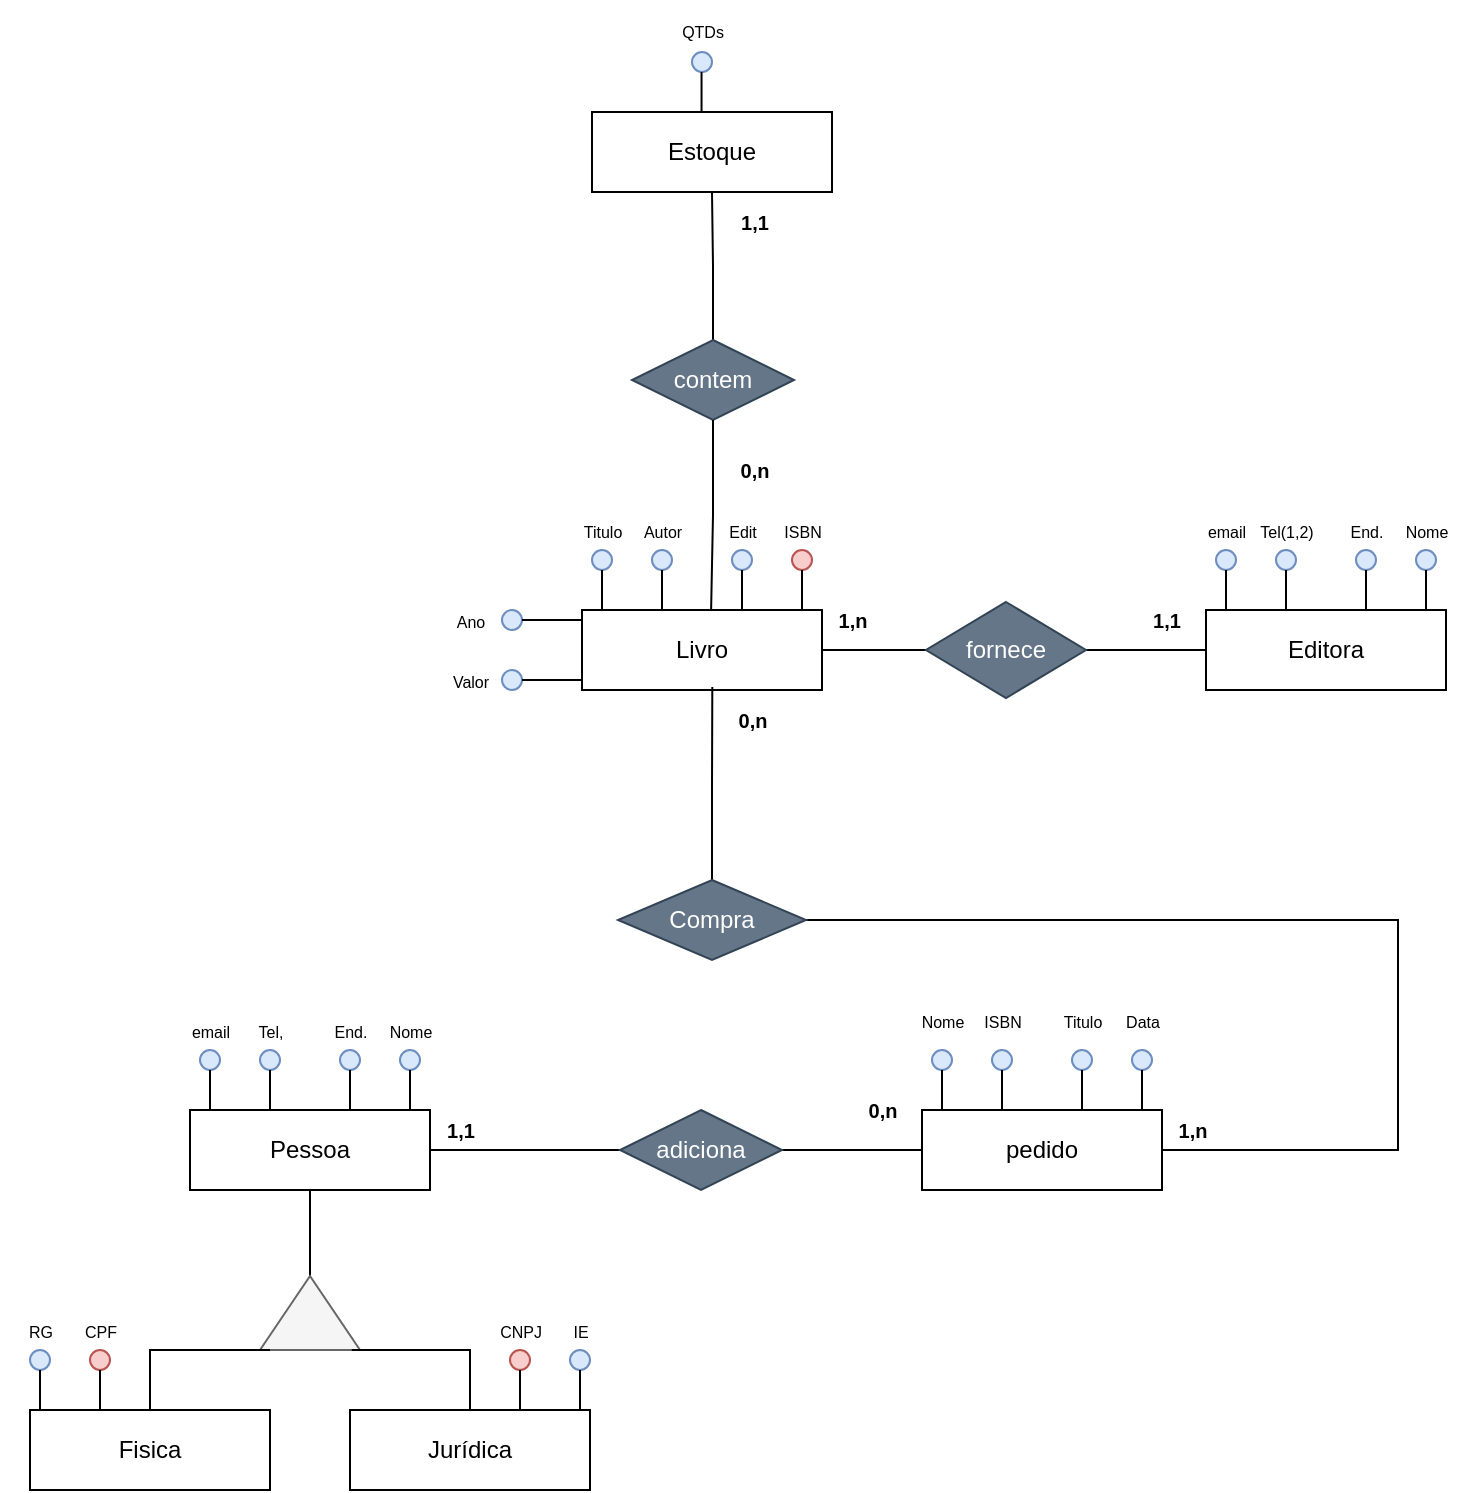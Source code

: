 <mxfile version="24.0.4" type="device">
  <diagram name="Página-1" id="OdjBMRz838rGZbjxM9Dp">
    <mxGraphModel dx="1098" dy="523" grid="1" gridSize="10" guides="1" tooltips="1" connect="1" arrows="1" fold="1" page="1" pageScale="1" pageWidth="827" pageHeight="1169" math="0" shadow="0">
      <root>
        <mxCell id="0" />
        <mxCell id="1" parent="0" />
        <mxCell id="bKmv5C8NUxd5f1kKGfp8-123" style="edgeStyle=orthogonalEdgeStyle;rounded=0;orthogonalLoop=1;jettySize=auto;html=1;entryX=0;entryY=0.5;entryDx=0;entryDy=0;endArrow=none;endFill=0;" parent="1" source="bKmv5C8NUxd5f1kKGfp8-1" target="bKmv5C8NUxd5f1kKGfp8-124" edge="1">
          <mxGeometry relative="1" as="geometry">
            <mxPoint x="364" y="825" as="targetPoint" />
          </mxGeometry>
        </mxCell>
        <mxCell id="bKmv5C8NUxd5f1kKGfp8-1" value="Pessoa" style="rounded=0;whiteSpace=wrap;html=1;" parent="1" vertex="1">
          <mxGeometry x="153" y="805" width="120" height="40" as="geometry" />
        </mxCell>
        <mxCell id="bKmv5C8NUxd5f1kKGfp8-3" style="edgeStyle=orthogonalEdgeStyle;rounded=0;orthogonalLoop=1;jettySize=auto;html=1;entryX=0.5;entryY=1;entryDx=0;entryDy=0;endArrow=none;endFill=0;" parent="1" source="bKmv5C8NUxd5f1kKGfp8-2" target="bKmv5C8NUxd5f1kKGfp8-1" edge="1">
          <mxGeometry relative="1" as="geometry" />
        </mxCell>
        <mxCell id="bKmv5C8NUxd5f1kKGfp8-2" value="" style="triangle;whiteSpace=wrap;html=1;rotation=-90;fillColor=#f5f5f5;fontColor=#333333;strokeColor=#666666;" parent="1" vertex="1">
          <mxGeometry x="194.5" y="881.5" width="37" height="50" as="geometry" />
        </mxCell>
        <mxCell id="bKmv5C8NUxd5f1kKGfp8-6" style="edgeStyle=orthogonalEdgeStyle;rounded=0;orthogonalLoop=1;jettySize=auto;html=1;entryX=0;entryY=0.1;entryDx=0;entryDy=0;entryPerimeter=0;endArrow=none;endFill=0;" parent="1" source="bKmv5C8NUxd5f1kKGfp8-4" target="bKmv5C8NUxd5f1kKGfp8-2" edge="1">
          <mxGeometry relative="1" as="geometry">
            <mxPoint x="133" y="925" as="targetPoint" />
            <Array as="points">
              <mxPoint x="133" y="925" />
            </Array>
          </mxGeometry>
        </mxCell>
        <mxCell id="bKmv5C8NUxd5f1kKGfp8-4" value="Fisica" style="rounded=0;whiteSpace=wrap;html=1;" parent="1" vertex="1">
          <mxGeometry x="73" y="955" width="120" height="40" as="geometry" />
        </mxCell>
        <mxCell id="bKmv5C8NUxd5f1kKGfp8-7" style="edgeStyle=orthogonalEdgeStyle;rounded=0;orthogonalLoop=1;jettySize=auto;html=1;entryX=0.015;entryY=0.917;entryDx=0;entryDy=0;entryPerimeter=0;endArrow=none;endFill=0;" parent="1" source="bKmv5C8NUxd5f1kKGfp8-5" target="bKmv5C8NUxd5f1kKGfp8-2" edge="1">
          <mxGeometry relative="1" as="geometry">
            <mxPoint x="293" y="925" as="targetPoint" />
            <Array as="points">
              <mxPoint x="293" y="925" />
              <mxPoint x="234" y="925" />
            </Array>
          </mxGeometry>
        </mxCell>
        <mxCell id="bKmv5C8NUxd5f1kKGfp8-5" value="Jurídica&lt;span style=&quot;color: rgba(0, 0, 0, 0); font-family: monospace; font-size: 0px; text-align: start; text-wrap: nowrap;&quot;&gt;%3CmxGraphModel%3E%3Croot%3E%3CmxCell%20id%3D%220%22%2F%3E%3CmxCell%20id%3D%221%22%20parent%3D%220%22%2F%3E%3CmxCell%20id%3D%222%22%20value%3D%22%22%20style%3D%22ellipse%3BwhiteSpace%3Dwrap%3Bhtml%3D1%3Baspect%3Dfixed%3BfillColor%3D%23dae8fc%3BstrokeColor%3D%236c8ebf%3B%22%20vertex%3D%221%22%20parent%3D%221%22%3E%3CmxGeometry%20x%3D%22124%22%20y%3D%22600%22%20width%3D%2210%22%20height%3D%2210%22%20as%3D%22geometry%22%2F%3E%3C%2FmxCell%3E%3CmxCell%20id%3D%223%22%20value%3D%22%22%20style%3D%22ellipse%3BwhiteSpace%3Dwrap%3Bhtml%3D1%3Baspect%3Dfixed%3BfillColor%3D%23dae8fc%3BstrokeColor%3D%236c8ebf%3B%22%20vertex%3D%221%22%20parent%3D%221%22%3E%3CmxGeometry%20x%3D%22154%22%20y%3D%22600%22%20width%3D%2210%22%20height%3D%2210%22%20as%3D%22geometry%22%2F%3E%3C%2FmxCell%3E%3CmxCell%20id%3D%224%22%20style%3D%22edgeStyle%3DorthogonalEdgeStyle%3Brounded%3D0%3BorthogonalLoop%3D1%3BjettySize%3Dauto%3Bhtml%3D1%3BentryX%3D0.292%3BentryY%3D0%3BentryDx%3D0%3BentryDy%3D0%3BentryPerimeter%3D0%3BendArrow%3Dnone%3BendFill%3D0%3B%22%20edge%3D%221%22%20source%3D%223%22%20parent%3D%221%22%3E%3CmxGeometry%20relative%3D%221%22%20as%3D%22geometry%22%3E%3CmxPoint%20x%3D%22162%22%20y%3D%22630%22%20as%3D%22targetPoint%22%2F%3E%3C%2FmxGeometry%3E%3C%2FmxCell%3E%3CmxCell%20id%3D%225%22%20style%3D%22edgeStyle%3DorthogonalEdgeStyle%3Brounded%3D0%3BorthogonalLoop%3D1%3BjettySize%3Dauto%3Bhtml%3D1%3BentryX%3D0.049%3BentryY%3D-0.015%3BentryDx%3D0%3BentryDy%3D0%3BentryPerimeter%3D0%3BendArrow%3Dnone%3BendFill%3D0%3B%22%20edge%3D%221%22%20source%3D%222%22%20parent%3D%221%22%3E%3CmxGeometry%20relative%3D%221%22%20as%3D%22geometry%22%3E%3CmxPoint%20x%3D%22133%22%20y%3D%22629%22%20as%3D%22targetPoint%22%2F%3E%3C%2FmxGeometry%3E%3C%2FmxCell%3E%3C%2Froot%3E%3C%2FmxGraphModel%3E&lt;/span&gt;" style="rounded=0;whiteSpace=wrap;html=1;" parent="1" vertex="1">
          <mxGeometry x="233" y="955" width="120" height="40" as="geometry" />
        </mxCell>
        <mxCell id="bKmv5C8NUxd5f1kKGfp8-8" value="" style="ellipse;whiteSpace=wrap;html=1;aspect=fixed;fillColor=#dae8fc;strokeColor=#6c8ebf;" parent="1" vertex="1">
          <mxGeometry x="73" y="925" width="10" height="10" as="geometry" />
        </mxCell>
        <mxCell id="bKmv5C8NUxd5f1kKGfp8-9" value="" style="ellipse;whiteSpace=wrap;html=1;aspect=fixed;fillColor=#f8cecc;strokeColor=#b85450;" parent="1" vertex="1">
          <mxGeometry x="103" y="925" width="10" height="10" as="geometry" />
        </mxCell>
        <mxCell id="bKmv5C8NUxd5f1kKGfp8-10" style="edgeStyle=orthogonalEdgeStyle;rounded=0;orthogonalLoop=1;jettySize=auto;html=1;endArrow=none;endFill=0;" parent="1" source="bKmv5C8NUxd5f1kKGfp8-9" edge="1">
          <mxGeometry relative="1" as="geometry">
            <mxPoint x="108" y="955" as="targetPoint" />
            <Array as="points" />
          </mxGeometry>
        </mxCell>
        <mxCell id="bKmv5C8NUxd5f1kKGfp8-11" style="edgeStyle=orthogonalEdgeStyle;rounded=0;orthogonalLoop=1;jettySize=auto;html=1;endArrow=none;endFill=0;" parent="1" source="bKmv5C8NUxd5f1kKGfp8-8" edge="1">
          <mxGeometry relative="1" as="geometry">
            <mxPoint x="78" y="955" as="targetPoint" />
          </mxGeometry>
        </mxCell>
        <mxCell id="bKmv5C8NUxd5f1kKGfp8-12" value="&lt;span style=&quot;font-size: 8px;&quot;&gt;RG&lt;/span&gt;" style="text;html=1;align=center;verticalAlign=middle;resizable=0;points=[];autosize=1;strokeColor=none;fillColor=none;" parent="1" vertex="1">
          <mxGeometry x="58" y="900" width="40" height="30" as="geometry" />
        </mxCell>
        <mxCell id="bKmv5C8NUxd5f1kKGfp8-14" value="" style="ellipse;whiteSpace=wrap;html=1;aspect=fixed;fillColor=#f8cecc;strokeColor=#b85450;" parent="1" vertex="1">
          <mxGeometry x="313" y="925" width="10" height="10" as="geometry" />
        </mxCell>
        <mxCell id="bKmv5C8NUxd5f1kKGfp8-15" value="" style="ellipse;whiteSpace=wrap;html=1;aspect=fixed;fillColor=#dae8fc;strokeColor=#6c8ebf;" parent="1" vertex="1">
          <mxGeometry x="343" y="925" width="10" height="10" as="geometry" />
        </mxCell>
        <mxCell id="bKmv5C8NUxd5f1kKGfp8-16" style="edgeStyle=orthogonalEdgeStyle;rounded=0;orthogonalLoop=1;jettySize=auto;html=1;endArrow=none;endFill=0;" parent="1" source="bKmv5C8NUxd5f1kKGfp8-15" edge="1">
          <mxGeometry relative="1" as="geometry">
            <mxPoint x="348" y="955" as="targetPoint" />
            <Array as="points" />
          </mxGeometry>
        </mxCell>
        <mxCell id="bKmv5C8NUxd5f1kKGfp8-17" style="edgeStyle=orthogonalEdgeStyle;rounded=0;orthogonalLoop=1;jettySize=auto;html=1;endArrow=none;endFill=0;" parent="1" source="bKmv5C8NUxd5f1kKGfp8-14" edge="1">
          <mxGeometry relative="1" as="geometry">
            <mxPoint x="318" y="955" as="targetPoint" />
          </mxGeometry>
        </mxCell>
        <mxCell id="bKmv5C8NUxd5f1kKGfp8-18" value="&lt;span style=&quot;font-size: 8px;&quot;&gt;CNPJ&lt;/span&gt;" style="text;html=1;align=center;verticalAlign=middle;resizable=0;points=[];autosize=1;strokeColor=none;fillColor=none;" parent="1" vertex="1">
          <mxGeometry x="298" y="900" width="40" height="30" as="geometry" />
        </mxCell>
        <mxCell id="bKmv5C8NUxd5f1kKGfp8-19" value="&lt;span style=&quot;font-size: 8px;&quot;&gt;IE&lt;/span&gt;" style="text;html=1;align=center;verticalAlign=middle;resizable=0;points=[];autosize=1;strokeColor=none;fillColor=none;" parent="1" vertex="1">
          <mxGeometry x="333" y="900" width="30" height="30" as="geometry" />
        </mxCell>
        <mxCell id="bKmv5C8NUxd5f1kKGfp8-21" value="" style="ellipse;whiteSpace=wrap;html=1;aspect=fixed;fillColor=#dae8fc;strokeColor=#6c8ebf;" parent="1" vertex="1">
          <mxGeometry x="158" y="775" width="10" height="10" as="geometry" />
        </mxCell>
        <mxCell id="bKmv5C8NUxd5f1kKGfp8-22" style="edgeStyle=orthogonalEdgeStyle;rounded=0;orthogonalLoop=1;jettySize=auto;html=1;endArrow=none;endFill=0;" parent="1" source="bKmv5C8NUxd5f1kKGfp8-21" edge="1">
          <mxGeometry relative="1" as="geometry">
            <mxPoint x="163" y="805" as="targetPoint" />
          </mxGeometry>
        </mxCell>
        <mxCell id="bKmv5C8NUxd5f1kKGfp8-23" value="&lt;span style=&quot;font-size: 8px;&quot;&gt;email&lt;/span&gt;" style="text;html=1;align=center;verticalAlign=middle;resizable=0;points=[];autosize=1;strokeColor=none;fillColor=none;" parent="1" vertex="1">
          <mxGeometry x="143" y="750" width="40" height="30" as="geometry" />
        </mxCell>
        <mxCell id="bKmv5C8NUxd5f1kKGfp8-24" value="" style="ellipse;whiteSpace=wrap;html=1;aspect=fixed;fillColor=#dae8fc;strokeColor=#6c8ebf;" parent="1" vertex="1">
          <mxGeometry x="258" y="775" width="10" height="10" as="geometry" />
        </mxCell>
        <mxCell id="bKmv5C8NUxd5f1kKGfp8-25" style="edgeStyle=orthogonalEdgeStyle;rounded=0;orthogonalLoop=1;jettySize=auto;html=1;endArrow=none;endFill=0;" parent="1" source="bKmv5C8NUxd5f1kKGfp8-24" edge="1">
          <mxGeometry relative="1" as="geometry">
            <mxPoint x="263" y="805" as="targetPoint" />
          </mxGeometry>
        </mxCell>
        <mxCell id="bKmv5C8NUxd5f1kKGfp8-26" value="&lt;span style=&quot;font-size: 8px;&quot;&gt;Nome&lt;/span&gt;" style="text;html=1;align=center;verticalAlign=middle;resizable=0;points=[];autosize=1;strokeColor=none;fillColor=none;" parent="1" vertex="1">
          <mxGeometry x="243" y="750" width="40" height="30" as="geometry" />
        </mxCell>
        <mxCell id="bKmv5C8NUxd5f1kKGfp8-27" value="" style="ellipse;whiteSpace=wrap;html=1;aspect=fixed;fillColor=#dae8fc;strokeColor=#6c8ebf;" parent="1" vertex="1">
          <mxGeometry x="188" y="775" width="10" height="10" as="geometry" />
        </mxCell>
        <mxCell id="bKmv5C8NUxd5f1kKGfp8-28" style="edgeStyle=orthogonalEdgeStyle;rounded=0;orthogonalLoop=1;jettySize=auto;html=1;endArrow=none;endFill=0;" parent="1" source="bKmv5C8NUxd5f1kKGfp8-27" edge="1">
          <mxGeometry relative="1" as="geometry">
            <mxPoint x="193" y="805" as="targetPoint" />
          </mxGeometry>
        </mxCell>
        <mxCell id="bKmv5C8NUxd5f1kKGfp8-29" value="&lt;span style=&quot;font-size: 8px;&quot;&gt;Tel,&lt;/span&gt;" style="text;html=1;align=center;verticalAlign=middle;resizable=0;points=[];autosize=1;strokeColor=none;fillColor=none;" parent="1" vertex="1">
          <mxGeometry x="173" y="750" width="40" height="30" as="geometry" />
        </mxCell>
        <mxCell id="bKmv5C8NUxd5f1kKGfp8-30" value="" style="ellipse;whiteSpace=wrap;html=1;aspect=fixed;fillColor=#dae8fc;strokeColor=#6c8ebf;" parent="1" vertex="1">
          <mxGeometry x="228" y="775" width="10" height="10" as="geometry" />
        </mxCell>
        <mxCell id="bKmv5C8NUxd5f1kKGfp8-31" style="edgeStyle=orthogonalEdgeStyle;rounded=0;orthogonalLoop=1;jettySize=auto;html=1;endArrow=none;endFill=0;" parent="1" source="bKmv5C8NUxd5f1kKGfp8-30" edge="1">
          <mxGeometry relative="1" as="geometry">
            <mxPoint x="233" y="805" as="targetPoint" />
          </mxGeometry>
        </mxCell>
        <mxCell id="bKmv5C8NUxd5f1kKGfp8-32" value="&lt;span style=&quot;font-size: 8px;&quot;&gt;End.&lt;/span&gt;" style="text;html=1;align=center;verticalAlign=middle;resizable=0;points=[];autosize=1;strokeColor=none;fillColor=none;" parent="1" vertex="1">
          <mxGeometry x="213" y="750" width="40" height="30" as="geometry" />
        </mxCell>
        <mxCell id="bKmv5C8NUxd5f1kKGfp8-33" value="Livro" style="rounded=0;whiteSpace=wrap;html=1;" parent="1" vertex="1">
          <mxGeometry x="349" y="555" width="120" height="40" as="geometry" />
        </mxCell>
        <mxCell id="bKmv5C8NUxd5f1kKGfp8-34" value="" style="ellipse;whiteSpace=wrap;html=1;aspect=fixed;fillColor=#dae8fc;strokeColor=#6c8ebf;" parent="1" vertex="1">
          <mxGeometry x="354" y="525" width="10" height="10" as="geometry" />
        </mxCell>
        <mxCell id="bKmv5C8NUxd5f1kKGfp8-35" style="edgeStyle=orthogonalEdgeStyle;rounded=0;orthogonalLoop=1;jettySize=auto;html=1;endArrow=none;endFill=0;" parent="1" source="bKmv5C8NUxd5f1kKGfp8-34" edge="1">
          <mxGeometry relative="1" as="geometry">
            <mxPoint x="359" y="555" as="targetPoint" />
          </mxGeometry>
        </mxCell>
        <mxCell id="bKmv5C8NUxd5f1kKGfp8-36" value="&lt;span style=&quot;font-size: 8px;&quot;&gt;Titulo&lt;/span&gt;" style="text;html=1;align=center;verticalAlign=middle;resizable=0;points=[];autosize=1;strokeColor=none;fillColor=none;" parent="1" vertex="1">
          <mxGeometry x="339" y="500" width="40" height="30" as="geometry" />
        </mxCell>
        <mxCell id="bKmv5C8NUxd5f1kKGfp8-37" value="" style="ellipse;whiteSpace=wrap;html=1;aspect=fixed;fillColor=#f8cecc;strokeColor=#b85450;" parent="1" vertex="1">
          <mxGeometry x="454" y="525" width="10" height="10" as="geometry" />
        </mxCell>
        <mxCell id="bKmv5C8NUxd5f1kKGfp8-38" style="edgeStyle=orthogonalEdgeStyle;rounded=0;orthogonalLoop=1;jettySize=auto;html=1;endArrow=none;endFill=0;" parent="1" source="bKmv5C8NUxd5f1kKGfp8-37" edge="1">
          <mxGeometry relative="1" as="geometry">
            <mxPoint x="459" y="555" as="targetPoint" />
          </mxGeometry>
        </mxCell>
        <mxCell id="bKmv5C8NUxd5f1kKGfp8-39" value="&lt;span style=&quot;font-size: 8px;&quot;&gt;ISBN&lt;/span&gt;&lt;span style=&quot;color: rgba(0, 0, 0, 0); font-family: monospace; font-size: 0px; text-align: start;&quot;&gt;%3CmxGraphModel%3E%3Croot%3E%3CmxCell%20id%3D%220%22%2F%3E%3CmxCell%20id%3D%221%22%20parent%3D%220%22%2F%3E%3CmxCell%20id%3D%222%22%20value%3D%22%22%20style%3D%22ellipse%3BwhiteSpace%3Dwrap%3Bhtml%3D1%3Baspect%3Dfixed%3BfillColor%3D%23f8cecc%3BstrokeColor%3D%23b85450%3B%22%20vertex%3D%221%22%20parent%3D%221%22%3E%3CmxGeometry%20x%3D%2290%22%20y%3D%22630%22%20width%3D%2210%22%20height%3D%2210%22%20as%3D%22geometry%22%2F%3E%3C%2FmxCell%3E%3CmxCell%20id%3D%223%22%20style%3D%22edgeStyle%3DorthogonalEdgeStyle%3Brounded%3D0%3BorthogonalLoop%3D1%3BjettySize%3Dauto%3Bhtml%3D1%3BendArrow%3Dnone%3BendFill%3D0%3BentryX%3D0%3BentryY%3D0.5%3BentryDx%3D0%3BentryDy%3D0%3B%22%20edge%3D%221%22%20source%3D%222%22%20parent%3D%221%22%3E%3CmxGeometry%20relative%3D%221%22%20as%3D%22geometry%22%3E%3CmxPoint%20x%3D%22127%22%20y%3D%22650%22%20as%3D%22targetPoint%22%2F%3E%3CArray%20as%3D%22points%22%3E%3CmxPoint%20x%3D%2295%22%20y%3D%22650%22%2F%3E%3C%2FArray%3E%3C%2FmxGeometry%3E%3C%2FmxCell%3E%3CmxCell%20id%3D%224%22%20value%3D%22%26lt%3Bspan%20style%3D%26quot%3Bfont-size%3A%208px%3B%26quot%3B%26gt%3BExemplar%26lt%3B%2Fspan%26gt%3B%22%20style%3D%22text%3Bhtml%3D1%3Balign%3Dcenter%3BverticalAlign%3Dmiddle%3Bresizable%3D0%3Bpoints%3D%5B%5D%3Bautosize%3D1%3BstrokeColor%3Dnone%3BfillColor%3Dnone%3B%22%20vertex%3D%221%22%20parent%3D%221%22%3E%3CmxGeometry%20x%3D%2265%22%20y%3D%22600%22%20width%3D%2260%22%20height%3D%2230%22%20as%3D%22geometry%22%2F%3E%3C%2FmxCell%3E%3C%2Froot%3E%3C%2FmxGraphModel%3E&lt;/span&gt;&lt;span style=&quot;color: rgba(0, 0, 0, 0); font-family: monospace; font-size: 0px; text-align: start;&quot;&gt;%3CmxGraphModel%3E%3Croot%3E%3CmxCell%20id%3D%220%22%2F%3E%3CmxCell%20id%3D%221%22%20parent%3D%220%22%2F%3E%3CmxCell%20id%3D%222%22%20value%3D%22%22%20style%3D%22ellipse%3BwhiteSpace%3Dwrap%3Bhtml%3D1%3Baspect%3Dfixed%3BfillColor%3D%23f8cecc%3BstrokeColor%3D%23b85450%3B%22%20vertex%3D%221%22%20parent%3D%221%22%3E%3CmxGeometry%20x%3D%2290%22%20y%3D%22630%22%20width%3D%2210%22%20height%3D%2210%22%20as%3D%22geometry%22%2F%3E%3C%2FmxCell%3E%3CmxCell%20id%3D%223%22%20style%3D%22edgeStyle%3DorthogonalEdgeStyle%3Brounded%3D0%3BorthogonalLoop%3D1%3BjettySize%3Dauto%3Bhtml%3D1%3BendArrow%3Dnone%3BendFill%3D0%3BentryX%3D0%3BentryY%3D0.5%3BentryDx%3D0%3BentryDy%3D0%3B%22%20edge%3D%221%22%20source%3D%222%22%20parent%3D%221%22%3E%3CmxGeometry%20relative%3D%221%22%20as%3D%22geometry%22%3E%3CmxPoint%20x%3D%22127%22%20y%3D%22650%22%20as%3D%22targetPoint%22%2F%3E%3CArray%20as%3D%22points%22%3E%3CmxPoint%20x%3D%2295%22%20y%3D%22650%22%2F%3E%3C%2FArray%3E%3C%2FmxGeometry%3E%3C%2FmxCell%3E%3CmxCell%20id%3D%224%22%20value%3D%22%26lt%3Bspan%20style%3D%26quot%3Bfont-size%3A%208px%3B%26quot%3B%26gt%3BExemplar%26lt%3B%2Fspan%26gt%3B%22%20style%3D%22text%3Bhtml%3D1%3Balign%3Dcenter%3BverticalAlign%3Dmiddle%3Bresizable%3D0%3Bpoints%3D%5B%5D%3Bautosize%3D1%3BstrokeColor%3Dnone%3BfillColor%3Dnone%3B%22%20vertex%3D%221%22%20parent%3D%221%22%3E%3CmxGeometry%20x%3D%2265%22%20y%3D%22600%22%20width%3D%2260%22%20height%3D%2230%22%20as%3D%22geometry%22%2F%3E%3C%2FmxCell%3E%3C%2Froot%3E%3C%2FmxGraphModel%3E&lt;/span&gt;" style="text;html=1;align=center;verticalAlign=middle;resizable=0;points=[];autosize=1;" parent="1" vertex="1">
          <mxGeometry x="439" y="500" width="40" height="30" as="geometry" />
        </mxCell>
        <mxCell id="bKmv5C8NUxd5f1kKGfp8-40" value="" style="ellipse;whiteSpace=wrap;html=1;aspect=fixed;fillColor=#dae8fc;strokeColor=#6c8ebf;" parent="1" vertex="1">
          <mxGeometry x="384" y="525" width="10" height="10" as="geometry" />
        </mxCell>
        <mxCell id="bKmv5C8NUxd5f1kKGfp8-41" style="edgeStyle=orthogonalEdgeStyle;rounded=0;orthogonalLoop=1;jettySize=auto;html=1;endArrow=none;endFill=0;" parent="1" source="bKmv5C8NUxd5f1kKGfp8-40" edge="1">
          <mxGeometry relative="1" as="geometry">
            <mxPoint x="389" y="555" as="targetPoint" />
          </mxGeometry>
        </mxCell>
        <mxCell id="bKmv5C8NUxd5f1kKGfp8-42" value="&lt;span style=&quot;font-size: 8px;&quot;&gt;Autor&lt;/span&gt;" style="text;html=1;align=center;verticalAlign=middle;resizable=0;points=[];autosize=1;strokeColor=none;fillColor=none;" parent="1" vertex="1">
          <mxGeometry x="369" y="500" width="40" height="30" as="geometry" />
        </mxCell>
        <mxCell id="bKmv5C8NUxd5f1kKGfp8-43" value="" style="ellipse;whiteSpace=wrap;html=1;aspect=fixed;fillColor=#dae8fc;strokeColor=#6c8ebf;" parent="1" vertex="1">
          <mxGeometry x="424" y="525" width="10" height="10" as="geometry" />
        </mxCell>
        <mxCell id="bKmv5C8NUxd5f1kKGfp8-44" style="edgeStyle=orthogonalEdgeStyle;rounded=0;orthogonalLoop=1;jettySize=auto;html=1;endArrow=none;endFill=0;" parent="1" source="bKmv5C8NUxd5f1kKGfp8-43" edge="1">
          <mxGeometry relative="1" as="geometry">
            <mxPoint x="429" y="555" as="targetPoint" />
          </mxGeometry>
        </mxCell>
        <mxCell id="bKmv5C8NUxd5f1kKGfp8-45" value="&lt;span style=&quot;font-size: 8px;&quot;&gt;Edit&lt;/span&gt;" style="text;html=1;align=center;verticalAlign=middle;resizable=0;points=[];autosize=1;strokeColor=none;fillColor=none;" parent="1" vertex="1">
          <mxGeometry x="409" y="500" width="40" height="30" as="geometry" />
        </mxCell>
        <mxCell id="bKmv5C8NUxd5f1kKGfp8-46" value="" style="ellipse;whiteSpace=wrap;html=1;aspect=fixed;fillColor=#dae8fc;strokeColor=#6c8ebf;" parent="1" vertex="1">
          <mxGeometry x="309" y="585" width="10" height="10" as="geometry" />
        </mxCell>
        <mxCell id="bKmv5C8NUxd5f1kKGfp8-47" style="edgeStyle=orthogonalEdgeStyle;rounded=0;orthogonalLoop=1;jettySize=auto;html=1;endArrow=none;endFill=0;" parent="1" source="bKmv5C8NUxd5f1kKGfp8-46" edge="1">
          <mxGeometry relative="1" as="geometry">
            <mxPoint x="349" y="590" as="targetPoint" />
            <Array as="points">
              <mxPoint x="349" y="590" />
            </Array>
          </mxGeometry>
        </mxCell>
        <mxCell id="bKmv5C8NUxd5f1kKGfp8-48" value="&lt;span style=&quot;font-size: 8px;&quot;&gt;Valor&lt;/span&gt;" style="text;html=1;align=center;verticalAlign=middle;resizable=0;points=[];autosize=1;" parent="1" vertex="1">
          <mxGeometry x="273" y="575" width="40" height="30" as="geometry" />
        </mxCell>
        <mxCell id="bKmv5C8NUxd5f1kKGfp8-52" value="" style="ellipse;whiteSpace=wrap;html=1;aspect=fixed;fillColor=#dae8fc;strokeColor=#6c8ebf;" parent="1" vertex="1">
          <mxGeometry x="309" y="555" width="10" height="10" as="geometry" />
        </mxCell>
        <mxCell id="bKmv5C8NUxd5f1kKGfp8-53" style="edgeStyle=orthogonalEdgeStyle;rounded=0;orthogonalLoop=1;jettySize=auto;html=1;endArrow=none;endFill=0;" parent="1" source="bKmv5C8NUxd5f1kKGfp8-52" edge="1">
          <mxGeometry relative="1" as="geometry">
            <mxPoint x="349" y="560" as="targetPoint" />
            <Array as="points">
              <mxPoint x="349" y="560" />
            </Array>
          </mxGeometry>
        </mxCell>
        <mxCell id="bKmv5C8NUxd5f1kKGfp8-54" value="&lt;span style=&quot;font-size: 8px;&quot;&gt;Ano&lt;/span&gt;" style="text;html=1;align=center;verticalAlign=middle;resizable=0;points=[];autosize=1;" parent="1" vertex="1">
          <mxGeometry x="273" y="545" width="40" height="30" as="geometry" />
        </mxCell>
        <mxCell id="bKmv5C8NUxd5f1kKGfp8-70" value="Editora" style="rounded=0;whiteSpace=wrap;html=1;" parent="1" vertex="1">
          <mxGeometry x="661" y="555" width="120" height="40" as="geometry" />
        </mxCell>
        <mxCell id="bKmv5C8NUxd5f1kKGfp8-71" value="" style="ellipse;whiteSpace=wrap;html=1;aspect=fixed;fillColor=#dae8fc;strokeColor=#6c8ebf;" parent="1" vertex="1">
          <mxGeometry x="666" y="525" width="10" height="10" as="geometry" />
        </mxCell>
        <mxCell id="bKmv5C8NUxd5f1kKGfp8-72" style="edgeStyle=orthogonalEdgeStyle;rounded=0;orthogonalLoop=1;jettySize=auto;html=1;endArrow=none;endFill=0;" parent="1" source="bKmv5C8NUxd5f1kKGfp8-71" edge="1">
          <mxGeometry relative="1" as="geometry">
            <mxPoint x="671" y="555" as="targetPoint" />
          </mxGeometry>
        </mxCell>
        <mxCell id="bKmv5C8NUxd5f1kKGfp8-73" value="&lt;span style=&quot;font-size: 8px;&quot;&gt;email&lt;/span&gt;" style="text;html=1;align=center;verticalAlign=middle;resizable=0;points=[];autosize=1;strokeColor=none;fillColor=none;" parent="1" vertex="1">
          <mxGeometry x="651" y="500" width="40" height="30" as="geometry" />
        </mxCell>
        <mxCell id="bKmv5C8NUxd5f1kKGfp8-74" value="" style="ellipse;whiteSpace=wrap;html=1;aspect=fixed;fillColor=#dae8fc;strokeColor=#6c8ebf;" parent="1" vertex="1">
          <mxGeometry x="766" y="525" width="10" height="10" as="geometry" />
        </mxCell>
        <mxCell id="bKmv5C8NUxd5f1kKGfp8-75" style="edgeStyle=orthogonalEdgeStyle;rounded=0;orthogonalLoop=1;jettySize=auto;html=1;endArrow=none;endFill=0;" parent="1" source="bKmv5C8NUxd5f1kKGfp8-74" edge="1">
          <mxGeometry relative="1" as="geometry">
            <mxPoint x="771" y="555" as="targetPoint" />
          </mxGeometry>
        </mxCell>
        <mxCell id="bKmv5C8NUxd5f1kKGfp8-76" value="&lt;span style=&quot;font-size: 8px;&quot;&gt;Nome&lt;/span&gt;" style="text;html=1;align=center;verticalAlign=middle;resizable=0;points=[];autosize=1;strokeColor=none;fillColor=none;" parent="1" vertex="1">
          <mxGeometry x="751" y="500" width="40" height="30" as="geometry" />
        </mxCell>
        <mxCell id="bKmv5C8NUxd5f1kKGfp8-77" value="" style="ellipse;whiteSpace=wrap;html=1;aspect=fixed;fillColor=#dae8fc;strokeColor=#6c8ebf;" parent="1" vertex="1">
          <mxGeometry x="696" y="525" width="10" height="10" as="geometry" />
        </mxCell>
        <mxCell id="bKmv5C8NUxd5f1kKGfp8-78" style="edgeStyle=orthogonalEdgeStyle;rounded=0;orthogonalLoop=1;jettySize=auto;html=1;endArrow=none;endFill=0;" parent="1" source="bKmv5C8NUxd5f1kKGfp8-77" edge="1">
          <mxGeometry relative="1" as="geometry">
            <mxPoint x="701" y="555" as="targetPoint" />
          </mxGeometry>
        </mxCell>
        <mxCell id="bKmv5C8NUxd5f1kKGfp8-79" value="&lt;span style=&quot;font-size: 8px;&quot;&gt;Tel(1,2)&lt;/span&gt;" style="text;html=1;align=center;verticalAlign=middle;resizable=0;points=[];autosize=1;strokeColor=none;fillColor=none;" parent="1" vertex="1">
          <mxGeometry x="676" y="500" width="50" height="30" as="geometry" />
        </mxCell>
        <mxCell id="bKmv5C8NUxd5f1kKGfp8-80" value="" style="ellipse;whiteSpace=wrap;html=1;aspect=fixed;fillColor=#dae8fc;strokeColor=#6c8ebf;" parent="1" vertex="1">
          <mxGeometry x="736" y="525" width="10" height="10" as="geometry" />
        </mxCell>
        <mxCell id="bKmv5C8NUxd5f1kKGfp8-81" style="edgeStyle=orthogonalEdgeStyle;rounded=0;orthogonalLoop=1;jettySize=auto;html=1;endArrow=none;endFill=0;" parent="1" source="bKmv5C8NUxd5f1kKGfp8-80" edge="1">
          <mxGeometry relative="1" as="geometry">
            <mxPoint x="741" y="555" as="targetPoint" />
          </mxGeometry>
        </mxCell>
        <mxCell id="bKmv5C8NUxd5f1kKGfp8-82" value="&lt;span style=&quot;font-size: 8px;&quot;&gt;End.&lt;/span&gt;" style="text;html=1;align=center;verticalAlign=middle;resizable=0;points=[];autosize=1;strokeColor=none;fillColor=none;" parent="1" vertex="1">
          <mxGeometry x="721" y="500" width="40" height="30" as="geometry" />
        </mxCell>
        <mxCell id="bKmv5C8NUxd5f1kKGfp8-86" style="edgeStyle=orthogonalEdgeStyle;rounded=0;orthogonalLoop=1;jettySize=auto;html=1;entryX=0;entryY=0.5;entryDx=0;entryDy=0;endArrow=none;endFill=0;" parent="1" source="bKmv5C8NUxd5f1kKGfp8-85" target="bKmv5C8NUxd5f1kKGfp8-70" edge="1">
          <mxGeometry relative="1" as="geometry" />
        </mxCell>
        <mxCell id="bKmv5C8NUxd5f1kKGfp8-87" style="edgeStyle=orthogonalEdgeStyle;rounded=0;orthogonalLoop=1;jettySize=auto;html=1;endArrow=none;endFill=0;" parent="1" source="bKmv5C8NUxd5f1kKGfp8-85" target="bKmv5C8NUxd5f1kKGfp8-33" edge="1">
          <mxGeometry relative="1" as="geometry" />
        </mxCell>
        <mxCell id="bKmv5C8NUxd5f1kKGfp8-85" value="fornece" style="rhombus;whiteSpace=wrap;html=1;fillColor=#647687;fontColor=#ffffff;strokeColor=#314354;" parent="1" vertex="1">
          <mxGeometry x="521" y="551" width="80" height="48" as="geometry" />
        </mxCell>
        <mxCell id="bKmv5C8NUxd5f1kKGfp8-88" value="&lt;b&gt;&lt;font style=&quot;font-size: 10px;&quot;&gt;1,n&lt;/font&gt;&lt;/b&gt;" style="text;html=1;align=center;verticalAlign=middle;resizable=0;points=[];autosize=1;strokeColor=none;fillColor=none;" parent="1" vertex="1">
          <mxGeometry x="464" y="545" width="40" height="30" as="geometry" />
        </mxCell>
        <mxCell id="bKmv5C8NUxd5f1kKGfp8-89" value="&lt;b&gt;&lt;font style=&quot;font-size: 10px;&quot;&gt;1,1&lt;/font&gt;&lt;/b&gt;" style="text;html=1;align=center;verticalAlign=middle;resizable=0;points=[];autosize=1;strokeColor=none;fillColor=none;" parent="1" vertex="1">
          <mxGeometry x="621" y="545" width="40" height="30" as="geometry" />
        </mxCell>
        <mxCell id="bKmv5C8NUxd5f1kKGfp8-91" value="pedido" style="rounded=0;whiteSpace=wrap;html=1;" parent="1" vertex="1">
          <mxGeometry x="519" y="805" width="120" height="40" as="geometry" />
        </mxCell>
        <mxCell id="bKmv5C8NUxd5f1kKGfp8-92" value="" style="ellipse;whiteSpace=wrap;html=1;aspect=fixed;fillColor=#dae8fc;strokeColor=#6c8ebf;" parent="1" vertex="1">
          <mxGeometry x="524" y="775" width="10" height="10" as="geometry" />
        </mxCell>
        <mxCell id="bKmv5C8NUxd5f1kKGfp8-93" style="edgeStyle=orthogonalEdgeStyle;rounded=0;orthogonalLoop=1;jettySize=auto;html=1;endArrow=none;endFill=0;" parent="1" source="bKmv5C8NUxd5f1kKGfp8-92" edge="1">
          <mxGeometry relative="1" as="geometry">
            <mxPoint x="529" y="805" as="targetPoint" />
          </mxGeometry>
        </mxCell>
        <mxCell id="bKmv5C8NUxd5f1kKGfp8-94" value="" style="ellipse;whiteSpace=wrap;html=1;aspect=fixed;fillColor=#dae8fc;strokeColor=#6c8ebf;" parent="1" vertex="1">
          <mxGeometry x="624" y="775" width="10" height="10" as="geometry" />
        </mxCell>
        <mxCell id="bKmv5C8NUxd5f1kKGfp8-95" style="edgeStyle=orthogonalEdgeStyle;rounded=0;orthogonalLoop=1;jettySize=auto;html=1;endArrow=none;endFill=0;" parent="1" source="bKmv5C8NUxd5f1kKGfp8-94" edge="1">
          <mxGeometry relative="1" as="geometry">
            <mxPoint x="629" y="805" as="targetPoint" />
          </mxGeometry>
        </mxCell>
        <mxCell id="bKmv5C8NUxd5f1kKGfp8-96" value="" style="ellipse;whiteSpace=wrap;html=1;aspect=fixed;fillColor=#dae8fc;strokeColor=#6c8ebf;" parent="1" vertex="1">
          <mxGeometry x="554" y="775" width="10" height="10" as="geometry" />
        </mxCell>
        <mxCell id="bKmv5C8NUxd5f1kKGfp8-97" style="edgeStyle=orthogonalEdgeStyle;rounded=0;orthogonalLoop=1;jettySize=auto;html=1;endArrow=none;endFill=0;" parent="1" source="bKmv5C8NUxd5f1kKGfp8-96" edge="1">
          <mxGeometry relative="1" as="geometry">
            <mxPoint x="559" y="805" as="targetPoint" />
          </mxGeometry>
        </mxCell>
        <mxCell id="bKmv5C8NUxd5f1kKGfp8-98" value="" style="ellipse;whiteSpace=wrap;html=1;aspect=fixed;fillColor=#dae8fc;strokeColor=#6c8ebf;" parent="1" vertex="1">
          <mxGeometry x="594" y="775" width="10" height="10" as="geometry" />
        </mxCell>
        <mxCell id="bKmv5C8NUxd5f1kKGfp8-99" style="edgeStyle=orthogonalEdgeStyle;rounded=0;orthogonalLoop=1;jettySize=auto;html=1;endArrow=none;endFill=0;" parent="1" source="bKmv5C8NUxd5f1kKGfp8-98" edge="1">
          <mxGeometry relative="1" as="geometry">
            <mxPoint x="599" y="805" as="targetPoint" />
          </mxGeometry>
        </mxCell>
        <mxCell id="bKmv5C8NUxd5f1kKGfp8-100" value="&lt;span style=&quot;font-size: 8px;&quot;&gt;Nome&lt;/span&gt;" style="text;html=1;align=center;verticalAlign=middle;resizable=0;points=[];autosize=1;strokeColor=none;fillColor=none;" parent="1" vertex="1">
          <mxGeometry x="509" y="745" width="40" height="30" as="geometry" />
        </mxCell>
        <mxCell id="bKmv5C8NUxd5f1kKGfp8-101" value="&lt;span style=&quot;font-size: 8px;&quot;&gt;ISBN&lt;/span&gt;" style="text;html=1;align=center;verticalAlign=middle;resizable=0;points=[];autosize=1;strokeColor=none;fillColor=none;" parent="1" vertex="1">
          <mxGeometry x="539" y="745" width="40" height="30" as="geometry" />
        </mxCell>
        <mxCell id="bKmv5C8NUxd5f1kKGfp8-102" value="&lt;span style=&quot;font-size: 8px;&quot;&gt;Titulo&lt;/span&gt;" style="text;html=1;align=center;verticalAlign=middle;resizable=0;points=[];autosize=1;strokeColor=none;fillColor=none;" parent="1" vertex="1">
          <mxGeometry x="579" y="745" width="40" height="30" as="geometry" />
        </mxCell>
        <mxCell id="bKmv5C8NUxd5f1kKGfp8-103" value="&lt;span style=&quot;font-size: 8px;&quot;&gt;Data&lt;/span&gt;" style="text;html=1;align=center;verticalAlign=middle;resizable=0;points=[];autosize=1;strokeColor=none;fillColor=none;" parent="1" vertex="1">
          <mxGeometry x="609" y="745" width="40" height="30" as="geometry" />
        </mxCell>
        <mxCell id="5s6DEV91ZnYPOsrKkI2l-10" style="edgeStyle=orthogonalEdgeStyle;rounded=0;orthogonalLoop=1;jettySize=auto;html=1;entryX=0.5;entryY=1;entryDx=0;entryDy=0;endArrow=none;endFill=0;" edge="1" parent="1" source="bKmv5C8NUxd5f1kKGfp8-117" target="5s6DEV91ZnYPOsrKkI2l-3">
          <mxGeometry relative="1" as="geometry" />
        </mxCell>
        <mxCell id="bKmv5C8NUxd5f1kKGfp8-117" value="contem" style="rhombus;whiteSpace=wrap;html=1;fillColor=#647687;fontColor=#ffffff;strokeColor=#314354;" parent="1" vertex="1">
          <mxGeometry x="374" y="420" width="81" height="40" as="geometry" />
        </mxCell>
        <mxCell id="bKmv5C8NUxd5f1kKGfp8-121" value="&lt;span style=&quot;font-size: 10px;&quot;&gt;&lt;b&gt;0,n&lt;/b&gt;&lt;/span&gt;" style="text;html=1;align=center;verticalAlign=middle;resizable=0;points=[];autosize=1;strokeColor=none;fillColor=none;" parent="1" vertex="1">
          <mxGeometry x="415" y="470" width="40" height="30" as="geometry" />
        </mxCell>
        <mxCell id="bKmv5C8NUxd5f1kKGfp8-126" style="edgeStyle=orthogonalEdgeStyle;rounded=0;orthogonalLoop=1;jettySize=auto;html=1;exitX=1;exitY=0.5;exitDx=0;exitDy=0;entryX=0;entryY=0.5;entryDx=0;entryDy=0;endArrow=none;endFill=0;" parent="1" source="bKmv5C8NUxd5f1kKGfp8-124" target="bKmv5C8NUxd5f1kKGfp8-91" edge="1">
          <mxGeometry relative="1" as="geometry" />
        </mxCell>
        <mxCell id="bKmv5C8NUxd5f1kKGfp8-124" value="adiciona" style="rhombus;whiteSpace=wrap;html=1;fillColor=#647687;strokeColor=#314354;fontColor=#ffffff;" parent="1" vertex="1">
          <mxGeometry x="368" y="805" width="81" height="40" as="geometry" />
        </mxCell>
        <mxCell id="bKmv5C8NUxd5f1kKGfp8-127" value="&lt;span style=&quot;font-size: 10px;&quot;&gt;0,n&lt;/span&gt;" style="text;html=1;align=center;verticalAlign=middle;resizable=0;points=[];autosize=1;strokeColor=none;fillColor=none;fontStyle=1" parent="1" vertex="1">
          <mxGeometry x="479" y="790" width="40" height="30" as="geometry" />
        </mxCell>
        <mxCell id="bKmv5C8NUxd5f1kKGfp8-129" value="&lt;span style=&quot;font-size: 10px;&quot;&gt;&lt;span&gt;0,n&lt;/span&gt;&lt;/span&gt;" style="text;html=1;align=center;verticalAlign=middle;resizable=0;points=[];autosize=1;strokeColor=none;fillColor=none;fontStyle=1" parent="1" vertex="1">
          <mxGeometry x="414" y="595" width="40" height="30" as="geometry" />
        </mxCell>
        <mxCell id="bKmv5C8NUxd5f1kKGfp8-131" style="edgeStyle=orthogonalEdgeStyle;rounded=0;orthogonalLoop=1;jettySize=auto;html=1;endArrow=none;endFill=0;exitX=1;exitY=0.5;exitDx=0;exitDy=0;" parent="1" source="bKmv5C8NUxd5f1kKGfp8-130" target="bKmv5C8NUxd5f1kKGfp8-91" edge="1">
          <mxGeometry relative="1" as="geometry">
            <mxPoint x="470" y="730" as="sourcePoint" />
            <mxPoint x="640" y="820" as="targetPoint" />
            <Array as="points">
              <mxPoint x="757" y="710" />
              <mxPoint x="757" y="825" />
            </Array>
          </mxGeometry>
        </mxCell>
        <mxCell id="5s6DEV91ZnYPOsrKkI2l-2" style="edgeStyle=orthogonalEdgeStyle;rounded=0;orthogonalLoop=1;jettySize=auto;html=1;entryX=0.543;entryY=0.964;entryDx=0;entryDy=0;entryPerimeter=0;endArrow=none;endFill=0;" edge="1" parent="1" source="bKmv5C8NUxd5f1kKGfp8-130" target="bKmv5C8NUxd5f1kKGfp8-33">
          <mxGeometry relative="1" as="geometry">
            <mxPoint x="410" y="560" as="targetPoint" />
          </mxGeometry>
        </mxCell>
        <mxCell id="bKmv5C8NUxd5f1kKGfp8-130" value="Compra" style="rhombus;whiteSpace=wrap;html=1;fillColor=#647687;fontColor=#ffffff;strokeColor=#314354;" parent="1" vertex="1">
          <mxGeometry x="367" y="690" width="94" height="40" as="geometry" />
        </mxCell>
        <mxCell id="bKmv5C8NUxd5f1kKGfp8-135" value="&lt;b&gt;&lt;font style=&quot;font-size: 10px;&quot;&gt;1,1&lt;/font&gt;&lt;/b&gt;" style="text;html=1;align=center;verticalAlign=middle;resizable=0;points=[];autosize=1;strokeColor=none;fillColor=none;" parent="1" vertex="1">
          <mxGeometry x="268" y="800" width="40" height="30" as="geometry" />
        </mxCell>
        <mxCell id="bKmv5C8NUxd5f1kKGfp8-138" value="&lt;b style=&quot;font-size: 10px;&quot;&gt;1,n&lt;/b&gt;" style="text;html=1;align=center;verticalAlign=middle;resizable=0;points=[];autosize=1;strokeColor=none;fillColor=none;" parent="1" vertex="1">
          <mxGeometry x="634" y="800" width="40" height="30" as="geometry" />
        </mxCell>
        <mxCell id="N39pawflnLPJOjGIckWK-1" value="&lt;span style=&quot;font-size: 8px;&quot;&gt;CPF&lt;/span&gt;" style="text;html=1;align=center;verticalAlign=middle;resizable=0;points=[];autosize=1;strokeColor=none;fillColor=none;" parent="1" vertex="1">
          <mxGeometry x="88" y="900" width="40" height="30" as="geometry" />
        </mxCell>
        <mxCell id="5s6DEV91ZnYPOsrKkI2l-3" value="Estoque" style="rounded=0;whiteSpace=wrap;html=1;" vertex="1" parent="1">
          <mxGeometry x="354" y="306" width="120" height="40" as="geometry" />
        </mxCell>
        <mxCell id="5s6DEV91ZnYPOsrKkI2l-4" value="" style="ellipse;whiteSpace=wrap;html=1;aspect=fixed;fillColor=#dae8fc;strokeColor=#6c8ebf;" vertex="1" parent="1">
          <mxGeometry x="404" y="276" width="10" height="10" as="geometry" />
        </mxCell>
        <mxCell id="5s6DEV91ZnYPOsrKkI2l-5" style="edgeStyle=orthogonalEdgeStyle;rounded=0;orthogonalLoop=1;jettySize=auto;html=1;endArrow=none;endFill=0;" edge="1" parent="1">
          <mxGeometry relative="1" as="geometry">
            <mxPoint x="408.77" y="306" as="targetPoint" />
            <mxPoint x="408.77" y="286" as="sourcePoint" />
            <Array as="points">
              <mxPoint x="408.77" y="286" />
            </Array>
          </mxGeometry>
        </mxCell>
        <mxCell id="5s6DEV91ZnYPOsrKkI2l-6" value="&lt;span style=&quot;font-size: 8px;&quot;&gt;QTDs&lt;/span&gt;" style="text;html=1;align=center;verticalAlign=middle;resizable=0;points=[];autosize=1;strokeColor=none;fillColor=none;" vertex="1" parent="1">
          <mxGeometry x="389" y="250" width="40" height="30" as="geometry" />
        </mxCell>
        <mxCell id="5s6DEV91ZnYPOsrKkI2l-8" value="&lt;span style=&quot;font-size: 10px;&quot;&gt;&lt;b&gt;1,1&lt;/b&gt;&lt;/span&gt;" style="text;html=1;align=center;verticalAlign=middle;resizable=0;points=[];autosize=1;strokeColor=none;fillColor=none;" vertex="1" parent="1">
          <mxGeometry x="415" y="346" width="40" height="30" as="geometry" />
        </mxCell>
        <mxCell id="5s6DEV91ZnYPOsrKkI2l-9" style="edgeStyle=orthogonalEdgeStyle;rounded=0;orthogonalLoop=1;jettySize=auto;html=1;entryX=0.538;entryY=-0.007;entryDx=0;entryDy=0;entryPerimeter=0;endArrow=none;endFill=0;" edge="1" parent="1" source="bKmv5C8NUxd5f1kKGfp8-117" target="bKmv5C8NUxd5f1kKGfp8-33">
          <mxGeometry relative="1" as="geometry" />
        </mxCell>
      </root>
    </mxGraphModel>
  </diagram>
</mxfile>
